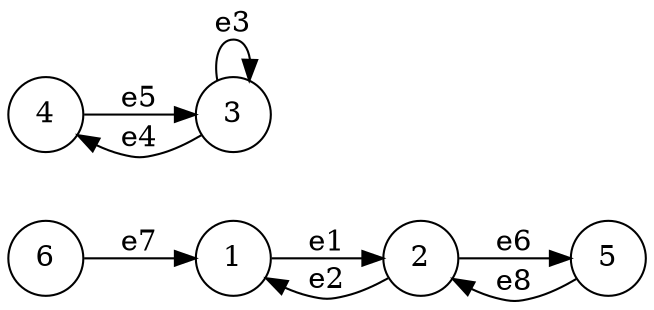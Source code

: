 digraph G {
  rankdir=LR;
  node [shape=circle];
  1;
  6;
  5;
  4;
  3;
  2;
  4 -> 3 [label="e5"];
  6 -> 1 [label="e7"];
  2 -> 5 [label="e6"];
  2 -> 1 [label="e2"];
  5 -> 2 [label="e8"];
  1 -> 2 [label="e1"];
  3 -> 4 [label="e4"];
  3 -> 3 [label="e3"];
}
